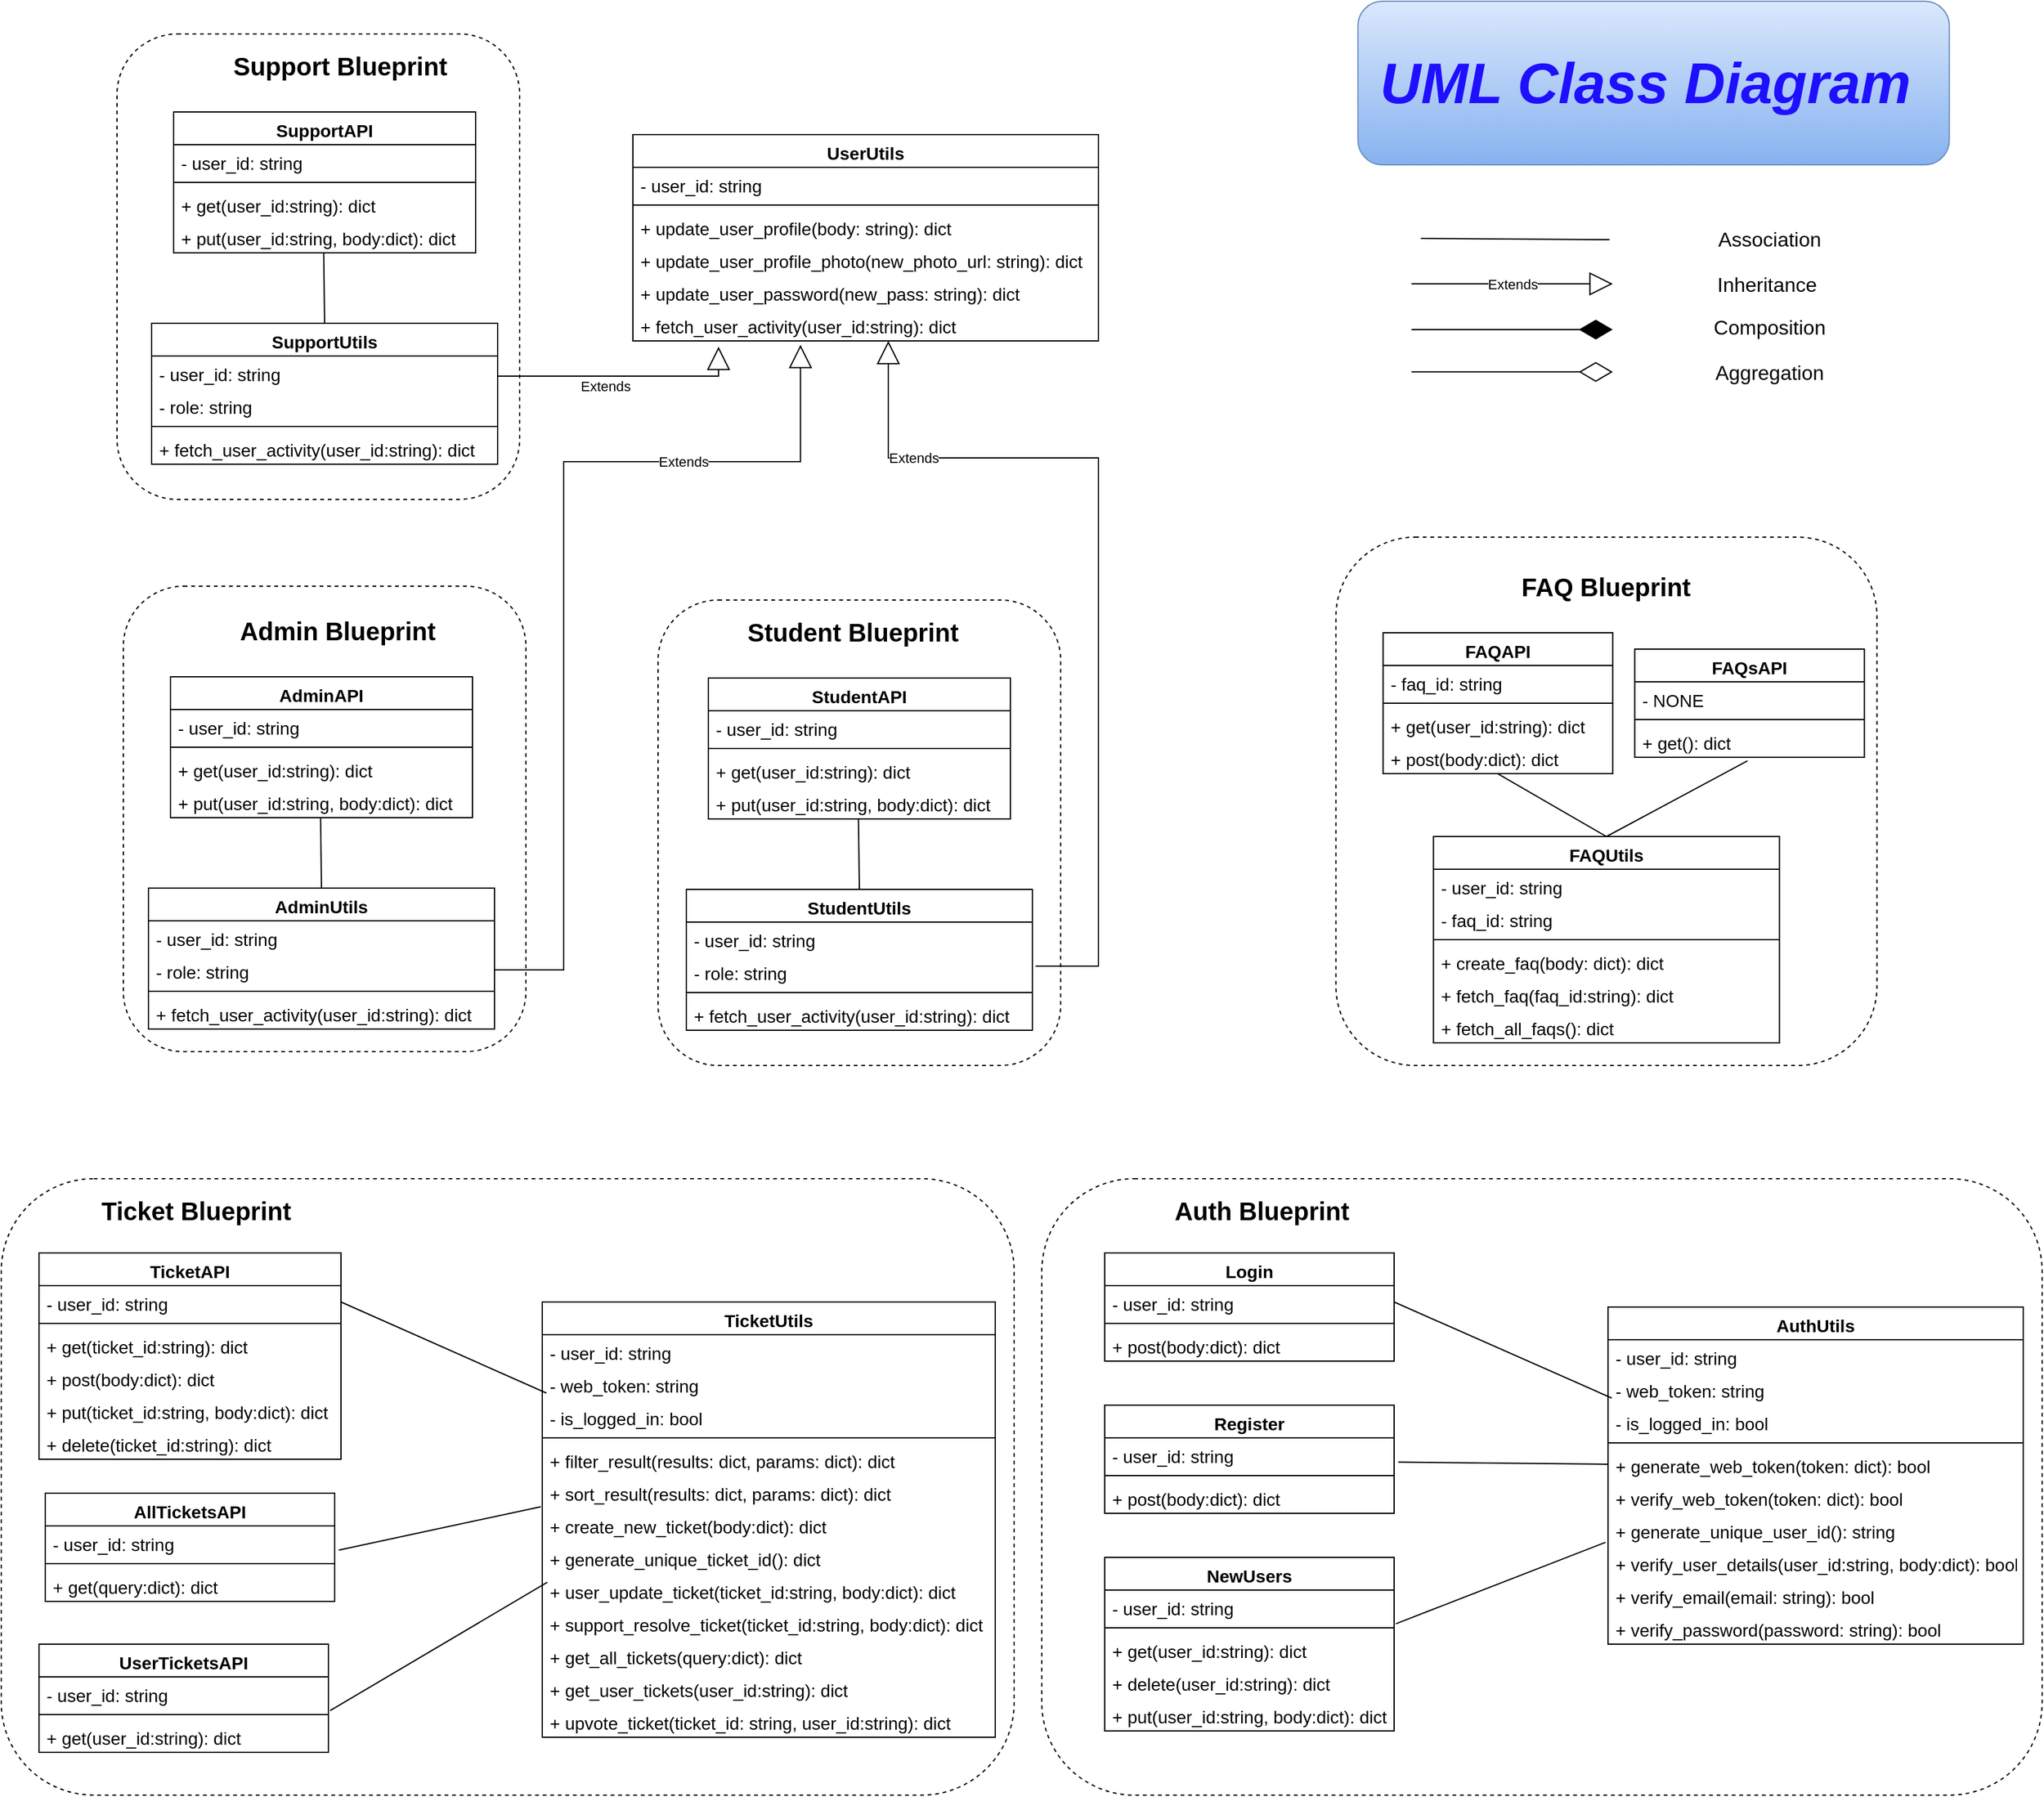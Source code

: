 <mxfile version="21.0.2" type="device"><diagram name="Page-1" id="JafjMgr85XqjKBGtlyvE"><mxGraphModel dx="5122" dy="1970" grid="1" gridSize="10" guides="1" tooltips="1" connect="1" arrows="1" fold="1" page="1" pageScale="1" pageWidth="1654" pageHeight="1169" math="0" shadow="0"><root><mxCell id="0"/><mxCell id="1" parent="0"/><mxCell id="i6yleLJZoTJ5nCf-vQ_n-1" value="AuthUtils" style="swimlane;fontStyle=1;align=center;verticalAlign=top;childLayout=stackLayout;horizontal=1;startSize=26;horizontalStack=0;resizeParent=1;resizeParentMax=0;resizeLast=0;collapsible=1;marginBottom=0;fontSize=14;" parent="1" vertex="1"><mxGeometry x="-355" y="1112" width="330" height="268" as="geometry"/></mxCell><mxCell id="FRBRB42Yw1fF5mB2iHfc-1" value="- user_id: string" style="text;strokeColor=none;fillColor=none;align=left;verticalAlign=top;spacingLeft=4;spacingRight=4;overflow=hidden;rotatable=0;points=[[0,0.5],[1,0.5]];portConstraint=eastwest;fontSize=14;" vertex="1" parent="i6yleLJZoTJ5nCf-vQ_n-1"><mxGeometry y="26" width="330" height="26" as="geometry"/></mxCell><mxCell id="i6yleLJZoTJ5nCf-vQ_n-70" value="- web_token: string" style="text;strokeColor=none;fillColor=none;align=left;verticalAlign=top;spacingLeft=4;spacingRight=4;overflow=hidden;rotatable=0;points=[[0,0.5],[1,0.5]];portConstraint=eastwest;fontSize=14;" parent="i6yleLJZoTJ5nCf-vQ_n-1" vertex="1"><mxGeometry y="52" width="330" height="26" as="geometry"/></mxCell><mxCell id="FRBRB42Yw1fF5mB2iHfc-2" value="- is_logged_in: bool" style="text;strokeColor=none;fillColor=none;align=left;verticalAlign=top;spacingLeft=4;spacingRight=4;overflow=hidden;rotatable=0;points=[[0,0.5],[1,0.5]];portConstraint=eastwest;fontSize=14;" vertex="1" parent="i6yleLJZoTJ5nCf-vQ_n-1"><mxGeometry y="78" width="330" height="26" as="geometry"/></mxCell><mxCell id="i6yleLJZoTJ5nCf-vQ_n-3" value="" style="line;strokeWidth=1;fillColor=none;align=left;verticalAlign=middle;spacingTop=-1;spacingLeft=3;spacingRight=3;rotatable=0;labelPosition=right;points=[];portConstraint=eastwest;strokeColor=inherit;fontSize=14;" parent="i6yleLJZoTJ5nCf-vQ_n-1" vertex="1"><mxGeometry y="104" width="330" height="8" as="geometry"/></mxCell><mxCell id="FRBRB42Yw1fF5mB2iHfc-14" value="+ generate_web_token(token: dict): bool" style="text;strokeColor=none;fillColor=none;align=left;verticalAlign=top;spacingLeft=4;spacingRight=4;overflow=hidden;rotatable=0;points=[[0,0.5],[1,0.5]];portConstraint=eastwest;fontSize=14;" vertex="1" parent="i6yleLJZoTJ5nCf-vQ_n-1"><mxGeometry y="112" width="330" height="26" as="geometry"/></mxCell><mxCell id="i6yleLJZoTJ5nCf-vQ_n-69" value="+ verify_web_token(token: dict): bool" style="text;strokeColor=none;fillColor=none;align=left;verticalAlign=top;spacingLeft=4;spacingRight=4;overflow=hidden;rotatable=0;points=[[0,0.5],[1,0.5]];portConstraint=eastwest;fontSize=14;" parent="i6yleLJZoTJ5nCf-vQ_n-1" vertex="1"><mxGeometry y="138" width="330" height="26" as="geometry"/></mxCell><mxCell id="i6yleLJZoTJ5nCf-vQ_n-14" value="+ generate_unique_user_id(): string" style="text;strokeColor=none;fillColor=none;align=left;verticalAlign=top;spacingLeft=4;spacingRight=4;overflow=hidden;rotatable=0;points=[[0,0.5],[1,0.5]];portConstraint=eastwest;fontSize=14;" parent="i6yleLJZoTJ5nCf-vQ_n-1" vertex="1"><mxGeometry y="164" width="330" height="26" as="geometry"/></mxCell><mxCell id="i6yleLJZoTJ5nCf-vQ_n-15" value="+ verify_user_details(user_id:string, body:dict): bool" style="text;strokeColor=none;fillColor=none;align=left;verticalAlign=top;spacingLeft=4;spacingRight=4;overflow=hidden;rotatable=0;points=[[0,0.5],[1,0.5]];portConstraint=eastwest;fontSize=14;" parent="i6yleLJZoTJ5nCf-vQ_n-1" vertex="1"><mxGeometry y="190" width="330" height="26" as="geometry"/></mxCell><mxCell id="i6yleLJZoTJ5nCf-vQ_n-16" value="+ verify_email(email: string): bool" style="text;strokeColor=none;fillColor=none;align=left;verticalAlign=top;spacingLeft=4;spacingRight=4;overflow=hidden;rotatable=0;points=[[0,0.5],[1,0.5]];portConstraint=eastwest;fontSize=14;" parent="i6yleLJZoTJ5nCf-vQ_n-1" vertex="1"><mxGeometry y="216" width="330" height="26" as="geometry"/></mxCell><mxCell id="FRBRB42Yw1fF5mB2iHfc-91" value="+ verify_password(password: string): bool" style="text;strokeColor=none;fillColor=none;align=left;verticalAlign=top;spacingLeft=4;spacingRight=4;overflow=hidden;rotatable=0;points=[[0,0.5],[1,0.5]];portConstraint=eastwest;fontSize=14;" vertex="1" parent="i6yleLJZoTJ5nCf-vQ_n-1"><mxGeometry y="242" width="330" height="26" as="geometry"/></mxCell><mxCell id="i6yleLJZoTJ5nCf-vQ_n-5" value="Login" style="swimlane;fontStyle=1;align=center;verticalAlign=top;childLayout=stackLayout;horizontal=1;startSize=26;horizontalStack=0;resizeParent=1;resizeParentMax=0;resizeLast=0;collapsible=1;marginBottom=0;fontSize=14;" parent="1" vertex="1"><mxGeometry x="-755" y="1069" width="230" height="86" as="geometry"/></mxCell><mxCell id="i6yleLJZoTJ5nCf-vQ_n-6" value="- user_id: string" style="text;strokeColor=none;fillColor=none;align=left;verticalAlign=top;spacingLeft=4;spacingRight=4;overflow=hidden;rotatable=0;points=[[0,0.5],[1,0.5]];portConstraint=eastwest;fontSize=14;" parent="i6yleLJZoTJ5nCf-vQ_n-5" vertex="1"><mxGeometry y="26" width="230" height="26" as="geometry"/></mxCell><mxCell id="i6yleLJZoTJ5nCf-vQ_n-7" value="" style="line;strokeWidth=1;fillColor=none;align=left;verticalAlign=middle;spacingTop=-1;spacingLeft=3;spacingRight=3;rotatable=0;labelPosition=right;points=[];portConstraint=eastwest;strokeColor=inherit;fontSize=14;" parent="i6yleLJZoTJ5nCf-vQ_n-5" vertex="1"><mxGeometry y="52" width="230" height="8" as="geometry"/></mxCell><mxCell id="i6yleLJZoTJ5nCf-vQ_n-9" value="+ post(body:dict): dict&#10;" style="text;strokeColor=none;fillColor=none;align=left;verticalAlign=top;spacingLeft=4;spacingRight=4;overflow=hidden;rotatable=0;points=[[0,0.5],[1,0.5]];portConstraint=eastwest;fontSize=14;" parent="i6yleLJZoTJ5nCf-vQ_n-5" vertex="1"><mxGeometry y="60" width="230" height="26" as="geometry"/></mxCell><mxCell id="i6yleLJZoTJ5nCf-vQ_n-38" value="StudentUtils" style="swimlane;fontStyle=1;align=center;verticalAlign=top;childLayout=stackLayout;horizontal=1;startSize=26;horizontalStack=0;resizeParent=1;resizeParentMax=0;resizeLast=0;collapsible=1;marginBottom=0;fontSize=14;" parent="1" vertex="1"><mxGeometry x="-1087.5" y="780" width="275" height="112" as="geometry"/></mxCell><mxCell id="i6yleLJZoTJ5nCf-vQ_n-39" value="- user_id: string" style="text;strokeColor=none;fillColor=none;align=left;verticalAlign=top;spacingLeft=4;spacingRight=4;overflow=hidden;rotatable=0;points=[[0,0.5],[1,0.5]];portConstraint=eastwest;fontSize=14;" parent="i6yleLJZoTJ5nCf-vQ_n-38" vertex="1"><mxGeometry y="26" width="275" height="26" as="geometry"/></mxCell><mxCell id="FRBRB42Yw1fF5mB2iHfc-107" value="- role: string" style="text;strokeColor=none;fillColor=none;align=left;verticalAlign=top;spacingLeft=4;spacingRight=4;overflow=hidden;rotatable=0;points=[[0,0.5],[1,0.5]];portConstraint=eastwest;fontSize=14;" vertex="1" parent="i6yleLJZoTJ5nCf-vQ_n-38"><mxGeometry y="52" width="275" height="26" as="geometry"/></mxCell><mxCell id="i6yleLJZoTJ5nCf-vQ_n-40" value="" style="line;strokeWidth=1;fillColor=none;align=left;verticalAlign=middle;spacingTop=-1;spacingLeft=3;spacingRight=3;rotatable=0;labelPosition=right;points=[];portConstraint=eastwest;strokeColor=inherit;fontSize=14;" parent="i6yleLJZoTJ5nCf-vQ_n-38" vertex="1"><mxGeometry y="78" width="275" height="8" as="geometry"/></mxCell><mxCell id="i6yleLJZoTJ5nCf-vQ_n-71" value="+ fetch_user_activity(user_id:string): dict" style="text;strokeColor=none;fillColor=none;align=left;verticalAlign=top;spacingLeft=4;spacingRight=4;overflow=hidden;rotatable=0;points=[[0,0.5],[1,0.5]];portConstraint=eastwest;fontSize=14;" parent="i6yleLJZoTJ5nCf-vQ_n-38" vertex="1"><mxGeometry y="86" width="275" height="26" as="geometry"/></mxCell><mxCell id="i6yleLJZoTJ5nCf-vQ_n-132" value="&lt;font size=&quot;1&quot; color=&quot;#1f0fff&quot; style=&quot;&quot;&gt;&lt;b style=&quot;&quot;&gt;&lt;i style=&quot;font-size: 45px;&quot;&gt;UML Class Diagram&amp;nbsp;&lt;/i&gt;&lt;/b&gt;&lt;/font&gt;" style="rounded=1;whiteSpace=wrap;html=1;fontSize=14;fillColor=#dae8fc;strokeColor=#6c8ebf;gradientColor=#87B2F0;" parent="1" vertex="1"><mxGeometry x="-553.75" y="74" width="470" height="130" as="geometry"/></mxCell><mxCell id="FRBRB42Yw1fF5mB2iHfc-3" value="Register" style="swimlane;fontStyle=1;align=center;verticalAlign=top;childLayout=stackLayout;horizontal=1;startSize=26;horizontalStack=0;resizeParent=1;resizeParentMax=0;resizeLast=0;collapsible=1;marginBottom=0;fontSize=14;" vertex="1" parent="1"><mxGeometry x="-755" y="1190" width="230" height="86" as="geometry"/></mxCell><mxCell id="FRBRB42Yw1fF5mB2iHfc-4" value="- user_id: string" style="text;strokeColor=none;fillColor=none;align=left;verticalAlign=top;spacingLeft=4;spacingRight=4;overflow=hidden;rotatable=0;points=[[0,0.5],[1,0.5]];portConstraint=eastwest;fontSize=14;" vertex="1" parent="FRBRB42Yw1fF5mB2iHfc-3"><mxGeometry y="26" width="230" height="26" as="geometry"/></mxCell><mxCell id="FRBRB42Yw1fF5mB2iHfc-5" value="" style="line;strokeWidth=1;fillColor=none;align=left;verticalAlign=middle;spacingTop=-1;spacingLeft=3;spacingRight=3;rotatable=0;labelPosition=right;points=[];portConstraint=eastwest;strokeColor=inherit;fontSize=14;" vertex="1" parent="FRBRB42Yw1fF5mB2iHfc-3"><mxGeometry y="52" width="230" height="8" as="geometry"/></mxCell><mxCell id="FRBRB42Yw1fF5mB2iHfc-6" value="+ post(body:dict): dict&#10;" style="text;strokeColor=none;fillColor=none;align=left;verticalAlign=top;spacingLeft=4;spacingRight=4;overflow=hidden;rotatable=0;points=[[0,0.5],[1,0.5]];portConstraint=eastwest;fontSize=14;" vertex="1" parent="FRBRB42Yw1fF5mB2iHfc-3"><mxGeometry y="60" width="230" height="26" as="geometry"/></mxCell><mxCell id="FRBRB42Yw1fF5mB2iHfc-7" value="NewUsers" style="swimlane;fontStyle=1;align=center;verticalAlign=top;childLayout=stackLayout;horizontal=1;startSize=26;horizontalStack=0;resizeParent=1;resizeParentMax=0;resizeLast=0;collapsible=1;marginBottom=0;fontSize=14;" vertex="1" parent="1"><mxGeometry x="-755" y="1311" width="230" height="138" as="geometry"/></mxCell><mxCell id="FRBRB42Yw1fF5mB2iHfc-8" value="- user_id: string" style="text;strokeColor=none;fillColor=none;align=left;verticalAlign=top;spacingLeft=4;spacingRight=4;overflow=hidden;rotatable=0;points=[[0,0.5],[1,0.5]];portConstraint=eastwest;fontSize=14;" vertex="1" parent="FRBRB42Yw1fF5mB2iHfc-7"><mxGeometry y="26" width="230" height="26" as="geometry"/></mxCell><mxCell id="FRBRB42Yw1fF5mB2iHfc-9" value="" style="line;strokeWidth=1;fillColor=none;align=left;verticalAlign=middle;spacingTop=-1;spacingLeft=3;spacingRight=3;rotatable=0;labelPosition=right;points=[];portConstraint=eastwest;strokeColor=inherit;fontSize=14;" vertex="1" parent="FRBRB42Yw1fF5mB2iHfc-7"><mxGeometry y="52" width="230" height="8" as="geometry"/></mxCell><mxCell id="FRBRB42Yw1fF5mB2iHfc-11" value="+ get(user_id:string): dict" style="text;strokeColor=none;fillColor=none;align=left;verticalAlign=top;spacingLeft=4;spacingRight=4;overflow=hidden;rotatable=0;points=[[0,0.5],[1,0.5]];portConstraint=eastwest;fontSize=14;" vertex="1" parent="FRBRB42Yw1fF5mB2iHfc-7"><mxGeometry y="60" width="230" height="26" as="geometry"/></mxCell><mxCell id="FRBRB42Yw1fF5mB2iHfc-13" value="+ delete(user_id:string): dict&#10;" style="text;strokeColor=none;fillColor=none;align=left;verticalAlign=top;spacingLeft=4;spacingRight=4;overflow=hidden;rotatable=0;points=[[0,0.5],[1,0.5]];portConstraint=eastwest;fontSize=14;" vertex="1" parent="FRBRB42Yw1fF5mB2iHfc-7"><mxGeometry y="86" width="230" height="26" as="geometry"/></mxCell><mxCell id="FRBRB42Yw1fF5mB2iHfc-12" value="+ put(user_id:string, body:dict): dict&#10;" style="text;strokeColor=none;fillColor=none;align=left;verticalAlign=top;spacingLeft=4;spacingRight=4;overflow=hidden;rotatable=0;points=[[0,0.5],[1,0.5]];portConstraint=eastwest;fontSize=14;" vertex="1" parent="FRBRB42Yw1fF5mB2iHfc-7"><mxGeometry y="112" width="230" height="26" as="geometry"/></mxCell><mxCell id="FRBRB42Yw1fF5mB2iHfc-15" value="" style="endArrow=none;html=1;rounded=0;entryX=0.009;entryY=-0.216;entryDx=0;entryDy=0;entryPerimeter=0;exitX=1;exitY=0.5;exitDx=0;exitDy=0;" edge="1" parent="1" source="i6yleLJZoTJ5nCf-vQ_n-6" target="FRBRB42Yw1fF5mB2iHfc-2"><mxGeometry width="50" height="50" relative="1" as="geometry"><mxPoint x="-455" y="1240" as="sourcePoint"/><mxPoint x="-405" y="1190" as="targetPoint"/></mxGeometry></mxCell><mxCell id="FRBRB42Yw1fF5mB2iHfc-18" value="" style="rounded=1;whiteSpace=wrap;html=1;dashed=1;fillColor=none;" vertex="1" parent="1"><mxGeometry x="-805" y="1010" width="795" height="490" as="geometry"/></mxCell><mxCell id="FRBRB42Yw1fF5mB2iHfc-16" value="" style="endArrow=none;html=1;rounded=0;entryX=0;entryY=0.5;entryDx=0;entryDy=0;exitX=1.014;exitY=0.74;exitDx=0;exitDy=0;exitPerimeter=0;" edge="1" parent="1" source="FRBRB42Yw1fF5mB2iHfc-4" target="FRBRB42Yw1fF5mB2iHfc-14"><mxGeometry width="50" height="50" relative="1" as="geometry"><mxPoint x="-515" y="1118" as="sourcePoint"/><mxPoint x="-307" y="1202" as="targetPoint"/></mxGeometry></mxCell><mxCell id="FRBRB42Yw1fF5mB2iHfc-17" value="" style="endArrow=none;html=1;rounded=0;entryX=-0.006;entryY=-0.114;entryDx=0;entryDy=0;entryPerimeter=0;exitX=1.006;exitY=-0.277;exitDx=0;exitDy=0;exitPerimeter=0;" edge="1" parent="1" source="FRBRB42Yw1fF5mB2iHfc-11" target="i6yleLJZoTJ5nCf-vQ_n-15"><mxGeometry width="50" height="50" relative="1" as="geometry"><mxPoint x="-525" y="1380" as="sourcePoint"/><mxPoint x="-342" y="1194" as="targetPoint"/></mxGeometry></mxCell><mxCell id="FRBRB42Yw1fF5mB2iHfc-19" value="&lt;font style=&quot;font-size: 20px;&quot;&gt;&lt;b&gt;Auth Blueprint&lt;/b&gt;&lt;/font&gt;" style="text;html=1;strokeColor=none;fillColor=none;align=center;verticalAlign=middle;whiteSpace=wrap;rounded=0;" vertex="1" parent="1"><mxGeometry x="-715" y="1020" width="170" height="30" as="geometry"/></mxCell><mxCell id="FRBRB42Yw1fF5mB2iHfc-20" value="TicketUtils" style="swimlane;fontStyle=1;align=center;verticalAlign=top;childLayout=stackLayout;horizontal=1;startSize=26;horizontalStack=0;resizeParent=1;resizeParentMax=0;resizeLast=0;collapsible=1;marginBottom=0;fontSize=14;" vertex="1" parent="1"><mxGeometry x="-1202" y="1108" width="360" height="346" as="geometry"/></mxCell><mxCell id="FRBRB42Yw1fF5mB2iHfc-21" value="- user_id: string" style="text;strokeColor=none;fillColor=none;align=left;verticalAlign=top;spacingLeft=4;spacingRight=4;overflow=hidden;rotatable=0;points=[[0,0.5],[1,0.5]];portConstraint=eastwest;fontSize=14;" vertex="1" parent="FRBRB42Yw1fF5mB2iHfc-20"><mxGeometry y="26" width="360" height="26" as="geometry"/></mxCell><mxCell id="FRBRB42Yw1fF5mB2iHfc-22" value="- web_token: string" style="text;strokeColor=none;fillColor=none;align=left;verticalAlign=top;spacingLeft=4;spacingRight=4;overflow=hidden;rotatable=0;points=[[0,0.5],[1,0.5]];portConstraint=eastwest;fontSize=14;" vertex="1" parent="FRBRB42Yw1fF5mB2iHfc-20"><mxGeometry y="52" width="360" height="26" as="geometry"/></mxCell><mxCell id="FRBRB42Yw1fF5mB2iHfc-23" value="- is_logged_in: bool" style="text;strokeColor=none;fillColor=none;align=left;verticalAlign=top;spacingLeft=4;spacingRight=4;overflow=hidden;rotatable=0;points=[[0,0.5],[1,0.5]];portConstraint=eastwest;fontSize=14;" vertex="1" parent="FRBRB42Yw1fF5mB2iHfc-20"><mxGeometry y="78" width="360" height="26" as="geometry"/></mxCell><mxCell id="FRBRB42Yw1fF5mB2iHfc-24" value="" style="line;strokeWidth=1;fillColor=none;align=left;verticalAlign=middle;spacingTop=-1;spacingLeft=3;spacingRight=3;rotatable=0;labelPosition=right;points=[];portConstraint=eastwest;strokeColor=inherit;fontSize=14;" vertex="1" parent="FRBRB42Yw1fF5mB2iHfc-20"><mxGeometry y="104" width="360" height="8" as="geometry"/></mxCell><mxCell id="FRBRB42Yw1fF5mB2iHfc-49" value="+ filter_result(results: dict, params: dict): dict" style="text;strokeColor=none;fillColor=none;align=left;verticalAlign=top;spacingLeft=4;spacingRight=4;overflow=hidden;rotatable=0;points=[[0,0.5],[1,0.5]];portConstraint=eastwest;fontSize=14;" vertex="1" parent="FRBRB42Yw1fF5mB2iHfc-20"><mxGeometry y="112" width="360" height="26" as="geometry"/></mxCell><mxCell id="FRBRB42Yw1fF5mB2iHfc-50" value="+ sort_result(results: dict, params: dict): dict" style="text;strokeColor=none;fillColor=none;align=left;verticalAlign=top;spacingLeft=4;spacingRight=4;overflow=hidden;rotatable=0;points=[[0,0.5],[1,0.5]];portConstraint=eastwest;fontSize=14;" vertex="1" parent="FRBRB42Yw1fF5mB2iHfc-20"><mxGeometry y="138" width="360" height="26" as="geometry"/></mxCell><mxCell id="FRBRB42Yw1fF5mB2iHfc-54" value="+ create_new_ticket(body:dict): dict" style="text;strokeColor=none;fillColor=none;align=left;verticalAlign=top;spacingLeft=4;spacingRight=4;overflow=hidden;rotatable=0;points=[[0,0.5],[1,0.5]];portConstraint=eastwest;fontSize=14;" vertex="1" parent="FRBRB42Yw1fF5mB2iHfc-20"><mxGeometry y="164" width="360" height="26" as="geometry"/></mxCell><mxCell id="FRBRB42Yw1fF5mB2iHfc-55" value="+ generate_unique_ticket_id(): dict" style="text;strokeColor=none;fillColor=none;align=left;verticalAlign=top;spacingLeft=4;spacingRight=4;overflow=hidden;rotatable=0;points=[[0,0.5],[1,0.5]];portConstraint=eastwest;fontSize=14;" vertex="1" parent="FRBRB42Yw1fF5mB2iHfc-20"><mxGeometry y="190" width="360" height="26" as="geometry"/></mxCell><mxCell id="FRBRB42Yw1fF5mB2iHfc-56" value="+ user_update_ticket(ticket_id:string, body:dict): dict" style="text;strokeColor=none;fillColor=none;align=left;verticalAlign=top;spacingLeft=4;spacingRight=4;overflow=hidden;rotatable=0;points=[[0,0.5],[1,0.5]];portConstraint=eastwest;fontSize=14;" vertex="1" parent="FRBRB42Yw1fF5mB2iHfc-20"><mxGeometry y="216" width="360" height="26" as="geometry"/></mxCell><mxCell id="FRBRB42Yw1fF5mB2iHfc-132" value="+ support_resolve_ticket(ticket_id:string, body:dict): dict" style="text;strokeColor=none;fillColor=none;align=left;verticalAlign=top;spacingLeft=4;spacingRight=4;overflow=hidden;rotatable=0;points=[[0,0.5],[1,0.5]];portConstraint=eastwest;fontSize=14;" vertex="1" parent="FRBRB42Yw1fF5mB2iHfc-20"><mxGeometry y="242" width="360" height="26" as="geometry"/></mxCell><mxCell id="FRBRB42Yw1fF5mB2iHfc-57" value="+ get_all_tickets(query:dict): dict" style="text;strokeColor=none;fillColor=none;align=left;verticalAlign=top;spacingLeft=4;spacingRight=4;overflow=hidden;rotatable=0;points=[[0,0.5],[1,0.5]];portConstraint=eastwest;fontSize=14;" vertex="1" parent="FRBRB42Yw1fF5mB2iHfc-20"><mxGeometry y="268" width="360" height="26" as="geometry"/></mxCell><mxCell id="FRBRB42Yw1fF5mB2iHfc-58" value="+ get_user_tickets(user_id:string): dict" style="text;strokeColor=none;fillColor=none;align=left;verticalAlign=top;spacingLeft=4;spacingRight=4;overflow=hidden;rotatable=0;points=[[0,0.5],[1,0.5]];portConstraint=eastwest;fontSize=14;" vertex="1" parent="FRBRB42Yw1fF5mB2iHfc-20"><mxGeometry y="294" width="360" height="26" as="geometry"/></mxCell><mxCell id="FRBRB42Yw1fF5mB2iHfc-99" value="+ upvote_ticket(ticket_id: string, user_id:string): dict" style="text;strokeColor=none;fillColor=none;align=left;verticalAlign=top;spacingLeft=4;spacingRight=4;overflow=hidden;rotatable=0;points=[[0,0.5],[1,0.5]];portConstraint=eastwest;fontSize=14;" vertex="1" parent="FRBRB42Yw1fF5mB2iHfc-20"><mxGeometry y="320" width="360" height="26" as="geometry"/></mxCell><mxCell id="FRBRB42Yw1fF5mB2iHfc-30" value="TicketAPI" style="swimlane;fontStyle=1;align=center;verticalAlign=top;childLayout=stackLayout;horizontal=1;startSize=26;horizontalStack=0;resizeParent=1;resizeParentMax=0;resizeLast=0;collapsible=1;marginBottom=0;fontSize=14;" vertex="1" parent="1"><mxGeometry x="-1602" y="1069" width="240" height="164" as="geometry"/></mxCell><mxCell id="FRBRB42Yw1fF5mB2iHfc-31" value="- user_id: string" style="text;strokeColor=none;fillColor=none;align=left;verticalAlign=top;spacingLeft=4;spacingRight=4;overflow=hidden;rotatable=0;points=[[0,0.5],[1,0.5]];portConstraint=eastwest;fontSize=14;" vertex="1" parent="FRBRB42Yw1fF5mB2iHfc-30"><mxGeometry y="26" width="240" height="26" as="geometry"/></mxCell><mxCell id="FRBRB42Yw1fF5mB2iHfc-32" value="" style="line;strokeWidth=1;fillColor=none;align=left;verticalAlign=middle;spacingTop=-1;spacingLeft=3;spacingRight=3;rotatable=0;labelPosition=right;points=[];portConstraint=eastwest;strokeColor=inherit;fontSize=14;" vertex="1" parent="FRBRB42Yw1fF5mB2iHfc-30"><mxGeometry y="52" width="240" height="8" as="geometry"/></mxCell><mxCell id="FRBRB42Yw1fF5mB2iHfc-51" value="+ get(ticket_id:string): dict" style="text;strokeColor=none;fillColor=none;align=left;verticalAlign=top;spacingLeft=4;spacingRight=4;overflow=hidden;rotatable=0;points=[[0,0.5],[1,0.5]];portConstraint=eastwest;fontSize=14;" vertex="1" parent="FRBRB42Yw1fF5mB2iHfc-30"><mxGeometry y="60" width="240" height="26" as="geometry"/></mxCell><mxCell id="FRBRB42Yw1fF5mB2iHfc-33" value="+ post(body:dict): dict&#10;" style="text;strokeColor=none;fillColor=none;align=left;verticalAlign=top;spacingLeft=4;spacingRight=4;overflow=hidden;rotatable=0;points=[[0,0.5],[1,0.5]];portConstraint=eastwest;fontSize=14;" vertex="1" parent="FRBRB42Yw1fF5mB2iHfc-30"><mxGeometry y="86" width="240" height="26" as="geometry"/></mxCell><mxCell id="FRBRB42Yw1fF5mB2iHfc-53" value="+ put(ticket_id:string, body:dict): dict&#10;" style="text;strokeColor=none;fillColor=none;align=left;verticalAlign=top;spacingLeft=4;spacingRight=4;overflow=hidden;rotatable=0;points=[[0,0.5],[1,0.5]];portConstraint=eastwest;fontSize=14;" vertex="1" parent="FRBRB42Yw1fF5mB2iHfc-30"><mxGeometry y="112" width="240" height="26" as="geometry"/></mxCell><mxCell id="FRBRB42Yw1fF5mB2iHfc-52" value="+ delete(ticket_id:string): dict&#10;" style="text;strokeColor=none;fillColor=none;align=left;verticalAlign=top;spacingLeft=4;spacingRight=4;overflow=hidden;rotatable=0;points=[[0,0.5],[1,0.5]];portConstraint=eastwest;fontSize=14;" vertex="1" parent="FRBRB42Yw1fF5mB2iHfc-30"><mxGeometry y="138" width="240" height="26" as="geometry"/></mxCell><mxCell id="FRBRB42Yw1fF5mB2iHfc-34" value="AllTicketsAPI" style="swimlane;fontStyle=1;align=center;verticalAlign=top;childLayout=stackLayout;horizontal=1;startSize=26;horizontalStack=0;resizeParent=1;resizeParentMax=0;resizeLast=0;collapsible=1;marginBottom=0;fontSize=14;" vertex="1" parent="1"><mxGeometry x="-1597" y="1260" width="230" height="86" as="geometry"/></mxCell><mxCell id="FRBRB42Yw1fF5mB2iHfc-35" value="- user_id: string" style="text;strokeColor=none;fillColor=none;align=left;verticalAlign=top;spacingLeft=4;spacingRight=4;overflow=hidden;rotatable=0;points=[[0,0.5],[1,0.5]];portConstraint=eastwest;fontSize=14;" vertex="1" parent="FRBRB42Yw1fF5mB2iHfc-34"><mxGeometry y="26" width="230" height="26" as="geometry"/></mxCell><mxCell id="FRBRB42Yw1fF5mB2iHfc-36" value="" style="line;strokeWidth=1;fillColor=none;align=left;verticalAlign=middle;spacingTop=-1;spacingLeft=3;spacingRight=3;rotatable=0;labelPosition=right;points=[];portConstraint=eastwest;strokeColor=inherit;fontSize=14;" vertex="1" parent="FRBRB42Yw1fF5mB2iHfc-34"><mxGeometry y="52" width="230" height="8" as="geometry"/></mxCell><mxCell id="FRBRB42Yw1fF5mB2iHfc-37" value="+ get(query:dict): dict " style="text;strokeColor=none;fillColor=none;align=left;verticalAlign=top;spacingLeft=4;spacingRight=4;overflow=hidden;rotatable=0;points=[[0,0.5],[1,0.5]];portConstraint=eastwest;fontSize=14;" vertex="1" parent="FRBRB42Yw1fF5mB2iHfc-34"><mxGeometry y="60" width="230" height="26" as="geometry"/></mxCell><mxCell id="FRBRB42Yw1fF5mB2iHfc-38" value="UserTicketsAPI" style="swimlane;fontStyle=1;align=center;verticalAlign=top;childLayout=stackLayout;horizontal=1;startSize=26;horizontalStack=0;resizeParent=1;resizeParentMax=0;resizeLast=0;collapsible=1;marginBottom=0;fontSize=14;" vertex="1" parent="1"><mxGeometry x="-1602" y="1380" width="230" height="86" as="geometry"/></mxCell><mxCell id="FRBRB42Yw1fF5mB2iHfc-39" value="- user_id: string" style="text;strokeColor=none;fillColor=none;align=left;verticalAlign=top;spacingLeft=4;spacingRight=4;overflow=hidden;rotatable=0;points=[[0,0.5],[1,0.5]];portConstraint=eastwest;fontSize=14;" vertex="1" parent="FRBRB42Yw1fF5mB2iHfc-38"><mxGeometry y="26" width="230" height="26" as="geometry"/></mxCell><mxCell id="FRBRB42Yw1fF5mB2iHfc-40" value="" style="line;strokeWidth=1;fillColor=none;align=left;verticalAlign=middle;spacingTop=-1;spacingLeft=3;spacingRight=3;rotatable=0;labelPosition=right;points=[];portConstraint=eastwest;strokeColor=inherit;fontSize=14;" vertex="1" parent="FRBRB42Yw1fF5mB2iHfc-38"><mxGeometry y="52" width="230" height="8" as="geometry"/></mxCell><mxCell id="FRBRB42Yw1fF5mB2iHfc-41" value="+ get(user_id:string): dict" style="text;strokeColor=none;fillColor=none;align=left;verticalAlign=top;spacingLeft=4;spacingRight=4;overflow=hidden;rotatable=0;points=[[0,0.5],[1,0.5]];portConstraint=eastwest;fontSize=14;" vertex="1" parent="FRBRB42Yw1fF5mB2iHfc-38"><mxGeometry y="60" width="230" height="26" as="geometry"/></mxCell><mxCell id="FRBRB42Yw1fF5mB2iHfc-45" value="" style="rounded=1;whiteSpace=wrap;html=1;dashed=1;fillColor=none;" vertex="1" parent="1"><mxGeometry x="-1632" y="1010" width="805" height="490" as="geometry"/></mxCell><mxCell id="FRBRB42Yw1fF5mB2iHfc-44" value="" style="endArrow=none;html=1;rounded=0;entryX=0.009;entryY=-0.216;entryDx=0;entryDy=0;entryPerimeter=0;exitX=1;exitY=0.5;exitDx=0;exitDy=0;" edge="1" parent="1" source="FRBRB42Yw1fF5mB2iHfc-31" target="FRBRB42Yw1fF5mB2iHfc-23"><mxGeometry width="50" height="50" relative="1" as="geometry"><mxPoint x="-1302" y="1240" as="sourcePoint"/><mxPoint x="-1252" y="1190" as="targetPoint"/></mxGeometry></mxCell><mxCell id="FRBRB42Yw1fF5mB2iHfc-46" value="" style="endArrow=none;html=1;rounded=0;entryX=-0.003;entryY=-0.048;entryDx=0;entryDy=0;exitX=1.014;exitY=0.74;exitDx=0;exitDy=0;exitPerimeter=0;entryPerimeter=0;" edge="1" parent="1" source="FRBRB42Yw1fF5mB2iHfc-35" target="FRBRB42Yw1fF5mB2iHfc-54"><mxGeometry width="50" height="50" relative="1" as="geometry"><mxPoint x="-1362" y="1118" as="sourcePoint"/><mxPoint x="-1202" y="1237" as="targetPoint"/></mxGeometry></mxCell><mxCell id="FRBRB42Yw1fF5mB2iHfc-47" value="" style="endArrow=none;html=1;rounded=0;entryX=0.011;entryY=0.262;entryDx=0;entryDy=0;entryPerimeter=0;exitX=1.006;exitY=-0.277;exitDx=0;exitDy=0;exitPerimeter=0;" edge="1" parent="1" source="FRBRB42Yw1fF5mB2iHfc-41" target="FRBRB42Yw1fF5mB2iHfc-56"><mxGeometry width="50" height="50" relative="1" as="geometry"><mxPoint x="-1372" y="1380" as="sourcePoint"/><mxPoint x="-1203.98" y="1247.036" as="targetPoint"/></mxGeometry></mxCell><mxCell id="FRBRB42Yw1fF5mB2iHfc-48" value="&lt;font style=&quot;font-size: 20px;&quot;&gt;&lt;b&gt;Ticket Blueprint&lt;/b&gt;&lt;/font&gt;" style="text;html=1;strokeColor=none;fillColor=none;align=center;verticalAlign=middle;whiteSpace=wrap;rounded=0;" vertex="1" parent="1"><mxGeometry x="-1562" y="1020" width="170" height="30" as="geometry"/></mxCell><mxCell id="FRBRB42Yw1fF5mB2iHfc-86" value="" style="rounded=1;whiteSpace=wrap;html=1;dashed=1;fillColor=none;" vertex="1" parent="1"><mxGeometry x="-1110" y="550" width="320" height="370" as="geometry"/></mxCell><mxCell id="FRBRB42Yw1fF5mB2iHfc-88" value="" style="endArrow=none;html=1;rounded=0;entryX=0.5;entryY=0;entryDx=0;entryDy=0;exitX=0.497;exitY=0.995;exitDx=0;exitDy=0;exitPerimeter=0;" edge="1" parent="1" source="FRBRB42Yw1fF5mB2iHfc-97" target="i6yleLJZoTJ5nCf-vQ_n-38"><mxGeometry width="50" height="50" relative="1" as="geometry"><mxPoint x="-770" y="590" as="sourcePoint"/><mxPoint x="-770" y="660" as="targetPoint"/></mxGeometry></mxCell><mxCell id="FRBRB42Yw1fF5mB2iHfc-90" value="&lt;font style=&quot;font-size: 20px;&quot;&gt;&lt;b&gt;Student Blueprint&lt;/b&gt;&lt;/font&gt;" style="text;html=1;strokeColor=none;fillColor=none;align=center;verticalAlign=middle;whiteSpace=wrap;rounded=0;" vertex="1" parent="1"><mxGeometry x="-1040" y="560" width="170" height="30" as="geometry"/></mxCell><mxCell id="FRBRB42Yw1fF5mB2iHfc-92" value="StudentAPI" style="swimlane;fontStyle=1;align=center;verticalAlign=top;childLayout=stackLayout;horizontal=1;startSize=26;horizontalStack=0;resizeParent=1;resizeParentMax=0;resizeLast=0;collapsible=1;marginBottom=0;fontSize=14;" vertex="1" parent="1"><mxGeometry x="-1070" y="612" width="240" height="112" as="geometry"/></mxCell><mxCell id="FRBRB42Yw1fF5mB2iHfc-93" value="- user_id: string" style="text;strokeColor=none;fillColor=none;align=left;verticalAlign=top;spacingLeft=4;spacingRight=4;overflow=hidden;rotatable=0;points=[[0,0.5],[1,0.5]];portConstraint=eastwest;fontSize=14;" vertex="1" parent="FRBRB42Yw1fF5mB2iHfc-92"><mxGeometry y="26" width="240" height="26" as="geometry"/></mxCell><mxCell id="FRBRB42Yw1fF5mB2iHfc-94" value="" style="line;strokeWidth=1;fillColor=none;align=left;verticalAlign=middle;spacingTop=-1;spacingLeft=3;spacingRight=3;rotatable=0;labelPosition=right;points=[];portConstraint=eastwest;strokeColor=inherit;fontSize=14;" vertex="1" parent="FRBRB42Yw1fF5mB2iHfc-92"><mxGeometry y="52" width="240" height="8" as="geometry"/></mxCell><mxCell id="FRBRB42Yw1fF5mB2iHfc-95" value="+ get(user_id:string): dict" style="text;strokeColor=none;fillColor=none;align=left;verticalAlign=top;spacingLeft=4;spacingRight=4;overflow=hidden;rotatable=0;points=[[0,0.5],[1,0.5]];portConstraint=eastwest;fontSize=14;" vertex="1" parent="FRBRB42Yw1fF5mB2iHfc-92"><mxGeometry y="60" width="240" height="26" as="geometry"/></mxCell><mxCell id="FRBRB42Yw1fF5mB2iHfc-97" value="+ put(user_id:string, body:dict): dict&#10;" style="text;strokeColor=none;fillColor=none;align=left;verticalAlign=top;spacingLeft=4;spacingRight=4;overflow=hidden;rotatable=0;points=[[0,0.5],[1,0.5]];portConstraint=eastwest;fontSize=14;" vertex="1" parent="FRBRB42Yw1fF5mB2iHfc-92"><mxGeometry y="86" width="240" height="26" as="geometry"/></mxCell><mxCell id="FRBRB42Yw1fF5mB2iHfc-100" value="UserUtils" style="swimlane;fontStyle=1;align=center;verticalAlign=top;childLayout=stackLayout;horizontal=1;startSize=26;horizontalStack=0;resizeParent=1;resizeParentMax=0;resizeLast=0;collapsible=1;marginBottom=0;fontSize=14;" vertex="1" parent="1"><mxGeometry x="-1130" y="180" width="370" height="164" as="geometry"/></mxCell><mxCell id="FRBRB42Yw1fF5mB2iHfc-101" value="- user_id: string" style="text;strokeColor=none;fillColor=none;align=left;verticalAlign=top;spacingLeft=4;spacingRight=4;overflow=hidden;rotatable=0;points=[[0,0.5],[1,0.5]];portConstraint=eastwest;fontSize=14;" vertex="1" parent="FRBRB42Yw1fF5mB2iHfc-100"><mxGeometry y="26" width="370" height="26" as="geometry"/></mxCell><mxCell id="FRBRB42Yw1fF5mB2iHfc-102" value="" style="line;strokeWidth=1;fillColor=none;align=left;verticalAlign=middle;spacingTop=-1;spacingLeft=3;spacingRight=3;rotatable=0;labelPosition=right;points=[];portConstraint=eastwest;strokeColor=inherit;fontSize=14;" vertex="1" parent="FRBRB42Yw1fF5mB2iHfc-100"><mxGeometry y="52" width="370" height="8" as="geometry"/></mxCell><mxCell id="FRBRB42Yw1fF5mB2iHfc-103" value="+ update_user_profile(body: string): dict" style="text;strokeColor=none;fillColor=none;align=left;verticalAlign=top;spacingLeft=4;spacingRight=4;overflow=hidden;rotatable=0;points=[[0,0.5],[1,0.5]];portConstraint=eastwest;fontSize=14;" vertex="1" parent="FRBRB42Yw1fF5mB2iHfc-100"><mxGeometry y="60" width="370" height="26" as="geometry"/></mxCell><mxCell id="FRBRB42Yw1fF5mB2iHfc-104" value="+ update_user_profile_photo(new_photo_url: string): dict" style="text;strokeColor=none;fillColor=none;align=left;verticalAlign=top;spacingLeft=4;spacingRight=4;overflow=hidden;rotatable=0;points=[[0,0.5],[1,0.5]];portConstraint=eastwest;fontSize=14;" vertex="1" parent="FRBRB42Yw1fF5mB2iHfc-100"><mxGeometry y="86" width="370" height="26" as="geometry"/></mxCell><mxCell id="FRBRB42Yw1fF5mB2iHfc-105" value="+ update_user_password(new_pass: string): dict" style="text;strokeColor=none;fillColor=none;align=left;verticalAlign=top;spacingLeft=4;spacingRight=4;overflow=hidden;rotatable=0;points=[[0,0.5],[1,0.5]];portConstraint=eastwest;fontSize=14;" vertex="1" parent="FRBRB42Yw1fF5mB2iHfc-100"><mxGeometry y="112" width="370" height="26" as="geometry"/></mxCell><mxCell id="FRBRB42Yw1fF5mB2iHfc-106" value="+ fetch_user_activity(user_id:string): dict" style="text;strokeColor=none;fillColor=none;align=left;verticalAlign=top;spacingLeft=4;spacingRight=4;overflow=hidden;rotatable=0;points=[[0,0.5],[1,0.5]];portConstraint=eastwest;fontSize=14;" vertex="1" parent="FRBRB42Yw1fF5mB2iHfc-100"><mxGeometry y="138" width="370" height="26" as="geometry"/></mxCell><mxCell id="FRBRB42Yw1fF5mB2iHfc-108" value="SupportUtils" style="swimlane;fontStyle=1;align=center;verticalAlign=top;childLayout=stackLayout;horizontal=1;startSize=26;horizontalStack=0;resizeParent=1;resizeParentMax=0;resizeLast=0;collapsible=1;marginBottom=0;fontSize=14;" vertex="1" parent="1"><mxGeometry x="-1512.5" y="330" width="275" height="112" as="geometry"/></mxCell><mxCell id="FRBRB42Yw1fF5mB2iHfc-109" value="- user_id: string" style="text;strokeColor=none;fillColor=none;align=left;verticalAlign=top;spacingLeft=4;spacingRight=4;overflow=hidden;rotatable=0;points=[[0,0.5],[1,0.5]];portConstraint=eastwest;fontSize=14;" vertex="1" parent="FRBRB42Yw1fF5mB2iHfc-108"><mxGeometry y="26" width="275" height="26" as="geometry"/></mxCell><mxCell id="FRBRB42Yw1fF5mB2iHfc-110" value="- role: string" style="text;strokeColor=none;fillColor=none;align=left;verticalAlign=top;spacingLeft=4;spacingRight=4;overflow=hidden;rotatable=0;points=[[0,0.5],[1,0.5]];portConstraint=eastwest;fontSize=14;" vertex="1" parent="FRBRB42Yw1fF5mB2iHfc-108"><mxGeometry y="52" width="275" height="26" as="geometry"/></mxCell><mxCell id="FRBRB42Yw1fF5mB2iHfc-111" value="" style="line;strokeWidth=1;fillColor=none;align=left;verticalAlign=middle;spacingTop=-1;spacingLeft=3;spacingRight=3;rotatable=0;labelPosition=right;points=[];portConstraint=eastwest;strokeColor=inherit;fontSize=14;" vertex="1" parent="FRBRB42Yw1fF5mB2iHfc-108"><mxGeometry y="78" width="275" height="8" as="geometry"/></mxCell><mxCell id="FRBRB42Yw1fF5mB2iHfc-112" value="+ fetch_user_activity(user_id:string): dict" style="text;strokeColor=none;fillColor=none;align=left;verticalAlign=top;spacingLeft=4;spacingRight=4;overflow=hidden;rotatable=0;points=[[0,0.5],[1,0.5]];portConstraint=eastwest;fontSize=14;" vertex="1" parent="FRBRB42Yw1fF5mB2iHfc-108"><mxGeometry y="86" width="275" height="26" as="geometry"/></mxCell><mxCell id="FRBRB42Yw1fF5mB2iHfc-113" value="" style="endArrow=none;html=1;rounded=0;entryX=0.5;entryY=0;entryDx=0;entryDy=0;exitX=0.497;exitY=0.995;exitDx=0;exitDy=0;exitPerimeter=0;" edge="1" parent="1" source="FRBRB42Yw1fF5mB2iHfc-119" target="FRBRB42Yw1fF5mB2iHfc-108"><mxGeometry width="50" height="50" relative="1" as="geometry"><mxPoint x="-1195" y="140" as="sourcePoint"/><mxPoint x="-1195" y="210" as="targetPoint"/></mxGeometry></mxCell><mxCell id="FRBRB42Yw1fF5mB2iHfc-114" value="&lt;font style=&quot;font-size: 20px;&quot;&gt;&lt;b&gt;Support Blueprint&lt;/b&gt;&lt;/font&gt;" style="text;html=1;strokeColor=none;fillColor=none;align=center;verticalAlign=middle;whiteSpace=wrap;rounded=0;" vertex="1" parent="1"><mxGeometry x="-1465" y="110" width="205" height="30" as="geometry"/></mxCell><mxCell id="FRBRB42Yw1fF5mB2iHfc-115" value="SupportAPI" style="swimlane;fontStyle=1;align=center;verticalAlign=top;childLayout=stackLayout;horizontal=1;startSize=26;horizontalStack=0;resizeParent=1;resizeParentMax=0;resizeLast=0;collapsible=1;marginBottom=0;fontSize=14;" vertex="1" parent="1"><mxGeometry x="-1495" y="162" width="240" height="112" as="geometry"/></mxCell><mxCell id="FRBRB42Yw1fF5mB2iHfc-116" value="- user_id: string" style="text;strokeColor=none;fillColor=none;align=left;verticalAlign=top;spacingLeft=4;spacingRight=4;overflow=hidden;rotatable=0;points=[[0,0.5],[1,0.5]];portConstraint=eastwest;fontSize=14;" vertex="1" parent="FRBRB42Yw1fF5mB2iHfc-115"><mxGeometry y="26" width="240" height="26" as="geometry"/></mxCell><mxCell id="FRBRB42Yw1fF5mB2iHfc-117" value="" style="line;strokeWidth=1;fillColor=none;align=left;verticalAlign=middle;spacingTop=-1;spacingLeft=3;spacingRight=3;rotatable=0;labelPosition=right;points=[];portConstraint=eastwest;strokeColor=inherit;fontSize=14;" vertex="1" parent="FRBRB42Yw1fF5mB2iHfc-115"><mxGeometry y="52" width="240" height="8" as="geometry"/></mxCell><mxCell id="FRBRB42Yw1fF5mB2iHfc-118" value="+ get(user_id:string): dict" style="text;strokeColor=none;fillColor=none;align=left;verticalAlign=top;spacingLeft=4;spacingRight=4;overflow=hidden;rotatable=0;points=[[0,0.5],[1,0.5]];portConstraint=eastwest;fontSize=14;" vertex="1" parent="FRBRB42Yw1fF5mB2iHfc-115"><mxGeometry y="60" width="240" height="26" as="geometry"/></mxCell><mxCell id="FRBRB42Yw1fF5mB2iHfc-119" value="+ put(user_id:string, body:dict): dict&#10;" style="text;strokeColor=none;fillColor=none;align=left;verticalAlign=top;spacingLeft=4;spacingRight=4;overflow=hidden;rotatable=0;points=[[0,0.5],[1,0.5]];portConstraint=eastwest;fontSize=14;" vertex="1" parent="FRBRB42Yw1fF5mB2iHfc-115"><mxGeometry y="86" width="240" height="26" as="geometry"/></mxCell><mxCell id="FRBRB42Yw1fF5mB2iHfc-120" value="AdminUtils" style="swimlane;fontStyle=1;align=center;verticalAlign=top;childLayout=stackLayout;horizontal=1;startSize=26;horizontalStack=0;resizeParent=1;resizeParentMax=0;resizeLast=0;collapsible=1;marginBottom=0;fontSize=14;" vertex="1" parent="1"><mxGeometry x="-1515" y="779" width="275" height="112" as="geometry"/></mxCell><mxCell id="FRBRB42Yw1fF5mB2iHfc-121" value="- user_id: string" style="text;strokeColor=none;fillColor=none;align=left;verticalAlign=top;spacingLeft=4;spacingRight=4;overflow=hidden;rotatable=0;points=[[0,0.5],[1,0.5]];portConstraint=eastwest;fontSize=14;" vertex="1" parent="FRBRB42Yw1fF5mB2iHfc-120"><mxGeometry y="26" width="275" height="26" as="geometry"/></mxCell><mxCell id="FRBRB42Yw1fF5mB2iHfc-122" value="- role: string" style="text;strokeColor=none;fillColor=none;align=left;verticalAlign=top;spacingLeft=4;spacingRight=4;overflow=hidden;rotatable=0;points=[[0,0.5],[1,0.5]];portConstraint=eastwest;fontSize=14;" vertex="1" parent="FRBRB42Yw1fF5mB2iHfc-120"><mxGeometry y="52" width="275" height="26" as="geometry"/></mxCell><mxCell id="FRBRB42Yw1fF5mB2iHfc-123" value="" style="line;strokeWidth=1;fillColor=none;align=left;verticalAlign=middle;spacingTop=-1;spacingLeft=3;spacingRight=3;rotatable=0;labelPosition=right;points=[];portConstraint=eastwest;strokeColor=inherit;fontSize=14;" vertex="1" parent="FRBRB42Yw1fF5mB2iHfc-120"><mxGeometry y="78" width="275" height="8" as="geometry"/></mxCell><mxCell id="FRBRB42Yw1fF5mB2iHfc-124" value="+ fetch_user_activity(user_id:string): dict" style="text;strokeColor=none;fillColor=none;align=left;verticalAlign=top;spacingLeft=4;spacingRight=4;overflow=hidden;rotatable=0;points=[[0,0.5],[1,0.5]];portConstraint=eastwest;fontSize=14;" vertex="1" parent="FRBRB42Yw1fF5mB2iHfc-120"><mxGeometry y="86" width="275" height="26" as="geometry"/></mxCell><mxCell id="FRBRB42Yw1fF5mB2iHfc-125" value="" style="endArrow=none;html=1;rounded=0;entryX=0.5;entryY=0;entryDx=0;entryDy=0;exitX=0.497;exitY=0.995;exitDx=0;exitDy=0;exitPerimeter=0;" edge="1" parent="1" source="FRBRB42Yw1fF5mB2iHfc-131" target="FRBRB42Yw1fF5mB2iHfc-120"><mxGeometry width="50" height="50" relative="1" as="geometry"><mxPoint x="-1197.5" y="589" as="sourcePoint"/><mxPoint x="-1197.5" y="659" as="targetPoint"/></mxGeometry></mxCell><mxCell id="FRBRB42Yw1fF5mB2iHfc-126" value="&lt;font style=&quot;font-size: 20px;&quot;&gt;&lt;b&gt;Admin Blueprint&lt;/b&gt;&lt;/font&gt;" style="text;html=1;strokeColor=none;fillColor=none;align=center;verticalAlign=middle;whiteSpace=wrap;rounded=0;" vertex="1" parent="1"><mxGeometry x="-1467.5" y="559" width="205" height="30" as="geometry"/></mxCell><mxCell id="FRBRB42Yw1fF5mB2iHfc-127" value="AdminAPI" style="swimlane;fontStyle=1;align=center;verticalAlign=top;childLayout=stackLayout;horizontal=1;startSize=26;horizontalStack=0;resizeParent=1;resizeParentMax=0;resizeLast=0;collapsible=1;marginBottom=0;fontSize=14;" vertex="1" parent="1"><mxGeometry x="-1497.5" y="611" width="240" height="112" as="geometry"/></mxCell><mxCell id="FRBRB42Yw1fF5mB2iHfc-128" value="- user_id: string" style="text;strokeColor=none;fillColor=none;align=left;verticalAlign=top;spacingLeft=4;spacingRight=4;overflow=hidden;rotatable=0;points=[[0,0.5],[1,0.5]];portConstraint=eastwest;fontSize=14;" vertex="1" parent="FRBRB42Yw1fF5mB2iHfc-127"><mxGeometry y="26" width="240" height="26" as="geometry"/></mxCell><mxCell id="FRBRB42Yw1fF5mB2iHfc-129" value="" style="line;strokeWidth=1;fillColor=none;align=left;verticalAlign=middle;spacingTop=-1;spacingLeft=3;spacingRight=3;rotatable=0;labelPosition=right;points=[];portConstraint=eastwest;strokeColor=inherit;fontSize=14;" vertex="1" parent="FRBRB42Yw1fF5mB2iHfc-127"><mxGeometry y="52" width="240" height="8" as="geometry"/></mxCell><mxCell id="FRBRB42Yw1fF5mB2iHfc-130" value="+ get(user_id:string): dict" style="text;strokeColor=none;fillColor=none;align=left;verticalAlign=top;spacingLeft=4;spacingRight=4;overflow=hidden;rotatable=0;points=[[0,0.5],[1,0.5]];portConstraint=eastwest;fontSize=14;" vertex="1" parent="FRBRB42Yw1fF5mB2iHfc-127"><mxGeometry y="60" width="240" height="26" as="geometry"/></mxCell><mxCell id="FRBRB42Yw1fF5mB2iHfc-131" value="+ put(user_id:string, body:dict): dict&#10;" style="text;strokeColor=none;fillColor=none;align=left;verticalAlign=top;spacingLeft=4;spacingRight=4;overflow=hidden;rotatable=0;points=[[0,0.5],[1,0.5]];portConstraint=eastwest;fontSize=14;" vertex="1" parent="FRBRB42Yw1fF5mB2iHfc-127"><mxGeometry y="86" width="240" height="26" as="geometry"/></mxCell><mxCell id="FRBRB42Yw1fF5mB2iHfc-140" value="FAQUtils" style="swimlane;fontStyle=1;align=center;verticalAlign=top;childLayout=stackLayout;horizontal=1;startSize=26;horizontalStack=0;resizeParent=1;resizeParentMax=0;resizeLast=0;collapsible=1;marginBottom=0;fontSize=14;" vertex="1" parent="1"><mxGeometry x="-493.75" y="738" width="275" height="164" as="geometry"/></mxCell><mxCell id="FRBRB42Yw1fF5mB2iHfc-141" value="- user_id: string" style="text;strokeColor=none;fillColor=none;align=left;verticalAlign=top;spacingLeft=4;spacingRight=4;overflow=hidden;rotatable=0;points=[[0,0.5],[1,0.5]];portConstraint=eastwest;fontSize=14;" vertex="1" parent="FRBRB42Yw1fF5mB2iHfc-140"><mxGeometry y="26" width="275" height="26" as="geometry"/></mxCell><mxCell id="FRBRB42Yw1fF5mB2iHfc-142" value="- faq_id: string" style="text;strokeColor=none;fillColor=none;align=left;verticalAlign=top;spacingLeft=4;spacingRight=4;overflow=hidden;rotatable=0;points=[[0,0.5],[1,0.5]];portConstraint=eastwest;fontSize=14;" vertex="1" parent="FRBRB42Yw1fF5mB2iHfc-140"><mxGeometry y="52" width="275" height="26" as="geometry"/></mxCell><mxCell id="FRBRB42Yw1fF5mB2iHfc-143" value="" style="line;strokeWidth=1;fillColor=none;align=left;verticalAlign=middle;spacingTop=-1;spacingLeft=3;spacingRight=3;rotatable=0;labelPosition=right;points=[];portConstraint=eastwest;strokeColor=inherit;fontSize=14;" vertex="1" parent="FRBRB42Yw1fF5mB2iHfc-140"><mxGeometry y="78" width="275" height="8" as="geometry"/></mxCell><mxCell id="FRBRB42Yw1fF5mB2iHfc-152" value="+ create_faq(body: dict): dict" style="text;strokeColor=none;fillColor=none;align=left;verticalAlign=top;spacingLeft=4;spacingRight=4;overflow=hidden;rotatable=0;points=[[0,0.5],[1,0.5]];portConstraint=eastwest;fontSize=14;" vertex="1" parent="FRBRB42Yw1fF5mB2iHfc-140"><mxGeometry y="86" width="275" height="26" as="geometry"/></mxCell><mxCell id="FRBRB42Yw1fF5mB2iHfc-154" value="+ fetch_faq(faq_id:string): dict" style="text;strokeColor=none;fillColor=none;align=left;verticalAlign=top;spacingLeft=4;spacingRight=4;overflow=hidden;rotatable=0;points=[[0,0.5],[1,0.5]];portConstraint=eastwest;fontSize=14;" vertex="1" parent="FRBRB42Yw1fF5mB2iHfc-140"><mxGeometry y="112" width="275" height="26" as="geometry"/></mxCell><mxCell id="FRBRB42Yw1fF5mB2iHfc-153" value="+ fetch_all_faqs(): dict" style="text;strokeColor=none;fillColor=none;align=left;verticalAlign=top;spacingLeft=4;spacingRight=4;overflow=hidden;rotatable=0;points=[[0,0.5],[1,0.5]];portConstraint=eastwest;fontSize=14;" vertex="1" parent="FRBRB42Yw1fF5mB2iHfc-140"><mxGeometry y="138" width="275" height="26" as="geometry"/></mxCell><mxCell id="FRBRB42Yw1fF5mB2iHfc-145" value="" style="endArrow=none;html=1;rounded=0;entryX=0.5;entryY=0;entryDx=0;entryDy=0;exitX=0.497;exitY=0.995;exitDx=0;exitDy=0;exitPerimeter=0;" edge="1" parent="1" source="FRBRB42Yw1fF5mB2iHfc-151" target="FRBRB42Yw1fF5mB2iHfc-140"><mxGeometry width="50" height="50" relative="1" as="geometry"><mxPoint x="-166.25" y="554" as="sourcePoint"/><mxPoint x="-166.25" y="624" as="targetPoint"/></mxGeometry></mxCell><mxCell id="FRBRB42Yw1fF5mB2iHfc-146" value="&lt;font style=&quot;font-size: 20px;&quot;&gt;&lt;b&gt;FAQ Blueprint&lt;/b&gt;&lt;/font&gt;" style="text;html=1;strokeColor=none;fillColor=none;align=center;verticalAlign=middle;whiteSpace=wrap;rounded=0;" vertex="1" parent="1"><mxGeometry x="-458.75" y="524" width="205" height="30" as="geometry"/></mxCell><mxCell id="FRBRB42Yw1fF5mB2iHfc-147" value="FAQAPI" style="swimlane;fontStyle=1;align=center;verticalAlign=top;childLayout=stackLayout;horizontal=1;startSize=26;horizontalStack=0;resizeParent=1;resizeParentMax=0;resizeLast=0;collapsible=1;marginBottom=0;fontSize=14;" vertex="1" parent="1"><mxGeometry x="-533.75" y="576" width="182.5" height="112" as="geometry"/></mxCell><mxCell id="FRBRB42Yw1fF5mB2iHfc-148" value="- faq_id: string" style="text;strokeColor=none;fillColor=none;align=left;verticalAlign=top;spacingLeft=4;spacingRight=4;overflow=hidden;rotatable=0;points=[[0,0.5],[1,0.5]];portConstraint=eastwest;fontSize=14;" vertex="1" parent="FRBRB42Yw1fF5mB2iHfc-147"><mxGeometry y="26" width="182.5" height="26" as="geometry"/></mxCell><mxCell id="FRBRB42Yw1fF5mB2iHfc-149" value="" style="line;strokeWidth=1;fillColor=none;align=left;verticalAlign=middle;spacingTop=-1;spacingLeft=3;spacingRight=3;rotatable=0;labelPosition=right;points=[];portConstraint=eastwest;strokeColor=inherit;fontSize=14;" vertex="1" parent="FRBRB42Yw1fF5mB2iHfc-147"><mxGeometry y="52" width="182.5" height="8" as="geometry"/></mxCell><mxCell id="FRBRB42Yw1fF5mB2iHfc-150" value="+ get(user_id:string): dict" style="text;strokeColor=none;fillColor=none;align=left;verticalAlign=top;spacingLeft=4;spacingRight=4;overflow=hidden;rotatable=0;points=[[0,0.5],[1,0.5]];portConstraint=eastwest;fontSize=14;" vertex="1" parent="FRBRB42Yw1fF5mB2iHfc-147"><mxGeometry y="60" width="182.5" height="26" as="geometry"/></mxCell><mxCell id="FRBRB42Yw1fF5mB2iHfc-151" value="+ post(body:dict): dict&#10;" style="text;strokeColor=none;fillColor=none;align=left;verticalAlign=top;spacingLeft=4;spacingRight=4;overflow=hidden;rotatable=0;points=[[0,0.5],[1,0.5]];portConstraint=eastwest;fontSize=14;" vertex="1" parent="FRBRB42Yw1fF5mB2iHfc-147"><mxGeometry y="86" width="182.5" height="26" as="geometry"/></mxCell><mxCell id="FRBRB42Yw1fF5mB2iHfc-155" value="FAQsAPI" style="swimlane;fontStyle=1;align=center;verticalAlign=top;childLayout=stackLayout;horizontal=1;startSize=26;horizontalStack=0;resizeParent=1;resizeParentMax=0;resizeLast=0;collapsible=1;marginBottom=0;fontSize=14;" vertex="1" parent="1"><mxGeometry x="-333.75" y="589" width="182.5" height="86" as="geometry"/></mxCell><mxCell id="FRBRB42Yw1fF5mB2iHfc-156" value="- NONE" style="text;strokeColor=none;fillColor=none;align=left;verticalAlign=top;spacingLeft=4;spacingRight=4;overflow=hidden;rotatable=0;points=[[0,0.5],[1,0.5]];portConstraint=eastwest;fontSize=14;" vertex="1" parent="FRBRB42Yw1fF5mB2iHfc-155"><mxGeometry y="26" width="182.5" height="26" as="geometry"/></mxCell><mxCell id="FRBRB42Yw1fF5mB2iHfc-157" value="" style="line;strokeWidth=1;fillColor=none;align=left;verticalAlign=middle;spacingTop=-1;spacingLeft=3;spacingRight=3;rotatable=0;labelPosition=right;points=[];portConstraint=eastwest;strokeColor=inherit;fontSize=14;" vertex="1" parent="FRBRB42Yw1fF5mB2iHfc-155"><mxGeometry y="52" width="182.5" height="8" as="geometry"/></mxCell><mxCell id="FRBRB42Yw1fF5mB2iHfc-158" value="+ get(): dict" style="text;strokeColor=none;fillColor=none;align=left;verticalAlign=top;spacingLeft=4;spacingRight=4;overflow=hidden;rotatable=0;points=[[0,0.5],[1,0.5]];portConstraint=eastwest;fontSize=14;" vertex="1" parent="FRBRB42Yw1fF5mB2iHfc-155"><mxGeometry y="60" width="182.5" height="26" as="geometry"/></mxCell><mxCell id="FRBRB42Yw1fF5mB2iHfc-160" value="" style="endArrow=none;html=1;rounded=0;entryX=0.5;entryY=0;entryDx=0;entryDy=0;exitX=0.491;exitY=1.108;exitDx=0;exitDy=0;exitPerimeter=0;" edge="1" parent="1" source="FRBRB42Yw1fF5mB2iHfc-158" target="FRBRB42Yw1fF5mB2iHfc-140"><mxGeometry width="50" height="50" relative="1" as="geometry"><mxPoint x="-432.75" y="698" as="sourcePoint"/><mxPoint x="-414.75" y="748" as="targetPoint"/></mxGeometry></mxCell><mxCell id="FRBRB42Yw1fF5mB2iHfc-164" value="Extends" style="endArrow=block;endSize=16;endFill=0;html=1;rounded=0;exitX=1;exitY=0.5;exitDx=0;exitDy=0;entryX=0.184;entryY=1.179;entryDx=0;entryDy=0;entryPerimeter=0;edgeStyle=elbowEdgeStyle;elbow=vertical;" edge="1" parent="1" source="FRBRB42Yw1fF5mB2iHfc-110" target="FRBRB42Yw1fF5mB2iHfc-106"><mxGeometry x="-0.026" y="-8" width="160" relative="1" as="geometry"><mxPoint x="-1140" y="410" as="sourcePoint"/><mxPoint x="-1020" y="510" as="targetPoint"/><mxPoint as="offset"/></mxGeometry></mxCell><mxCell id="FRBRB42Yw1fF5mB2iHfc-165" value="" style="rounded=1;whiteSpace=wrap;html=1;dashed=1;fillColor=none;" vertex="1" parent="1"><mxGeometry x="-1540" y="100" width="320" height="370" as="geometry"/></mxCell><mxCell id="FRBRB42Yw1fF5mB2iHfc-166" value="Extends" style="endArrow=block;endSize=16;endFill=0;html=1;rounded=0;exitX=1;exitY=0.5;exitDx=0;exitDy=0;entryX=0.36;entryY=1.12;entryDx=0;entryDy=0;entryPerimeter=0;edgeStyle=orthogonalEdgeStyle;elbow=vertical;" edge="1" parent="1" source="FRBRB42Yw1fF5mB2iHfc-122" target="FRBRB42Yw1fF5mB2iHfc-106"><mxGeometry x="0.497" width="160" relative="1" as="geometry"><mxPoint x="-770" y="530" as="sourcePoint"/><mxPoint x="-610" y="530" as="targetPoint"/><Array as="points"><mxPoint x="-1185" y="844"/><mxPoint x="-1185" y="440"/><mxPoint x="-997" y="440"/></Array><mxPoint as="offset"/></mxGeometry></mxCell><mxCell id="FRBRB42Yw1fF5mB2iHfc-167" value="" style="rounded=1;whiteSpace=wrap;html=1;dashed=1;fillColor=none;" vertex="1" parent="1"><mxGeometry x="-1535" y="539" width="320" height="370" as="geometry"/></mxCell><mxCell id="FRBRB42Yw1fF5mB2iHfc-168" value="Extends" style="endArrow=block;endSize=16;endFill=0;html=1;rounded=0;entryX=0.36;entryY=1.12;entryDx=0;entryDy=0;entryPerimeter=0;edgeStyle=orthogonalEdgeStyle;elbow=vertical;" edge="1" parent="1"><mxGeometry x="0.683" width="160" relative="1" as="geometry"><mxPoint x="-810" y="841" as="sourcePoint"/><mxPoint x="-927" y="344" as="targetPoint"/><Array as="points"><mxPoint x="-760" y="841"/><mxPoint x="-760" y="437"/><mxPoint x="-927" y="437"/></Array><mxPoint as="offset"/></mxGeometry></mxCell><mxCell id="FRBRB42Yw1fF5mB2iHfc-170" value="" style="endArrow=none;html=1;rounded=0;" edge="1" parent="1"><mxGeometry width="50" height="50" relative="1" as="geometry"><mxPoint x="-503.75" y="262.5" as="sourcePoint"/><mxPoint x="-353.75" y="263.5" as="targetPoint"/></mxGeometry></mxCell><mxCell id="FRBRB42Yw1fF5mB2iHfc-171" value="&lt;font style=&quot;font-size: 16px;&quot;&gt;Association&lt;/font&gt;" style="text;html=1;strokeColor=none;fillColor=none;align=center;verticalAlign=middle;whiteSpace=wrap;rounded=0;" vertex="1" parent="1"><mxGeometry x="-278.75" y="248" width="105" height="30" as="geometry"/></mxCell><mxCell id="FRBRB42Yw1fF5mB2iHfc-172" value="&lt;font style=&quot;font-size: 16px;&quot;&gt;Inheritance&lt;/font&gt;" style="text;html=1;strokeColor=none;fillColor=none;align=center;verticalAlign=middle;whiteSpace=wrap;rounded=0;" vertex="1" parent="1"><mxGeometry x="-280.75" y="284" width="105" height="30" as="geometry"/></mxCell><mxCell id="FRBRB42Yw1fF5mB2iHfc-173" value="Extends" style="endArrow=block;endSize=16;endFill=0;html=1;rounded=0;" edge="1" parent="1"><mxGeometry width="160" relative="1" as="geometry"><mxPoint x="-511.25" y="298.66" as="sourcePoint"/><mxPoint x="-351.25" y="298.66" as="targetPoint"/></mxGeometry></mxCell><mxCell id="FRBRB42Yw1fF5mB2iHfc-174" value="" style="endArrow=diamondThin;endFill=1;endSize=24;html=1;rounded=0;" edge="1" parent="1"><mxGeometry width="160" relative="1" as="geometry"><mxPoint x="-511.25" y="335" as="sourcePoint"/><mxPoint x="-351.25" y="335" as="targetPoint"/></mxGeometry></mxCell><mxCell id="FRBRB42Yw1fF5mB2iHfc-175" value="" style="endArrow=diamondThin;endFill=0;endSize=24;html=1;rounded=0;" edge="1" parent="1"><mxGeometry width="160" relative="1" as="geometry"><mxPoint x="-511.25" y="368.66" as="sourcePoint"/><mxPoint x="-351.25" y="368.66" as="targetPoint"/></mxGeometry></mxCell><mxCell id="FRBRB42Yw1fF5mB2iHfc-176" value="&lt;font style=&quot;font-size: 16px;&quot;&gt;Composition&lt;/font&gt;" style="text;html=1;strokeColor=none;fillColor=none;align=center;verticalAlign=middle;whiteSpace=wrap;rounded=0;" vertex="1" parent="1"><mxGeometry x="-278.75" y="318" width="105" height="30" as="geometry"/></mxCell><mxCell id="FRBRB42Yw1fF5mB2iHfc-177" value="&lt;font style=&quot;font-size: 16px;&quot;&gt;Aggregation&lt;/font&gt;" style="text;html=1;strokeColor=none;fillColor=none;align=center;verticalAlign=middle;whiteSpace=wrap;rounded=0;" vertex="1" parent="1"><mxGeometry x="-278.75" y="354" width="105" height="30" as="geometry"/></mxCell><mxCell id="FRBRB42Yw1fF5mB2iHfc-178" value="" style="rounded=1;whiteSpace=wrap;html=1;dashed=1;fillColor=none;" vertex="1" parent="1"><mxGeometry x="-571.25" y="500" width="430" height="420" as="geometry"/></mxCell></root></mxGraphModel></diagram></mxfile>